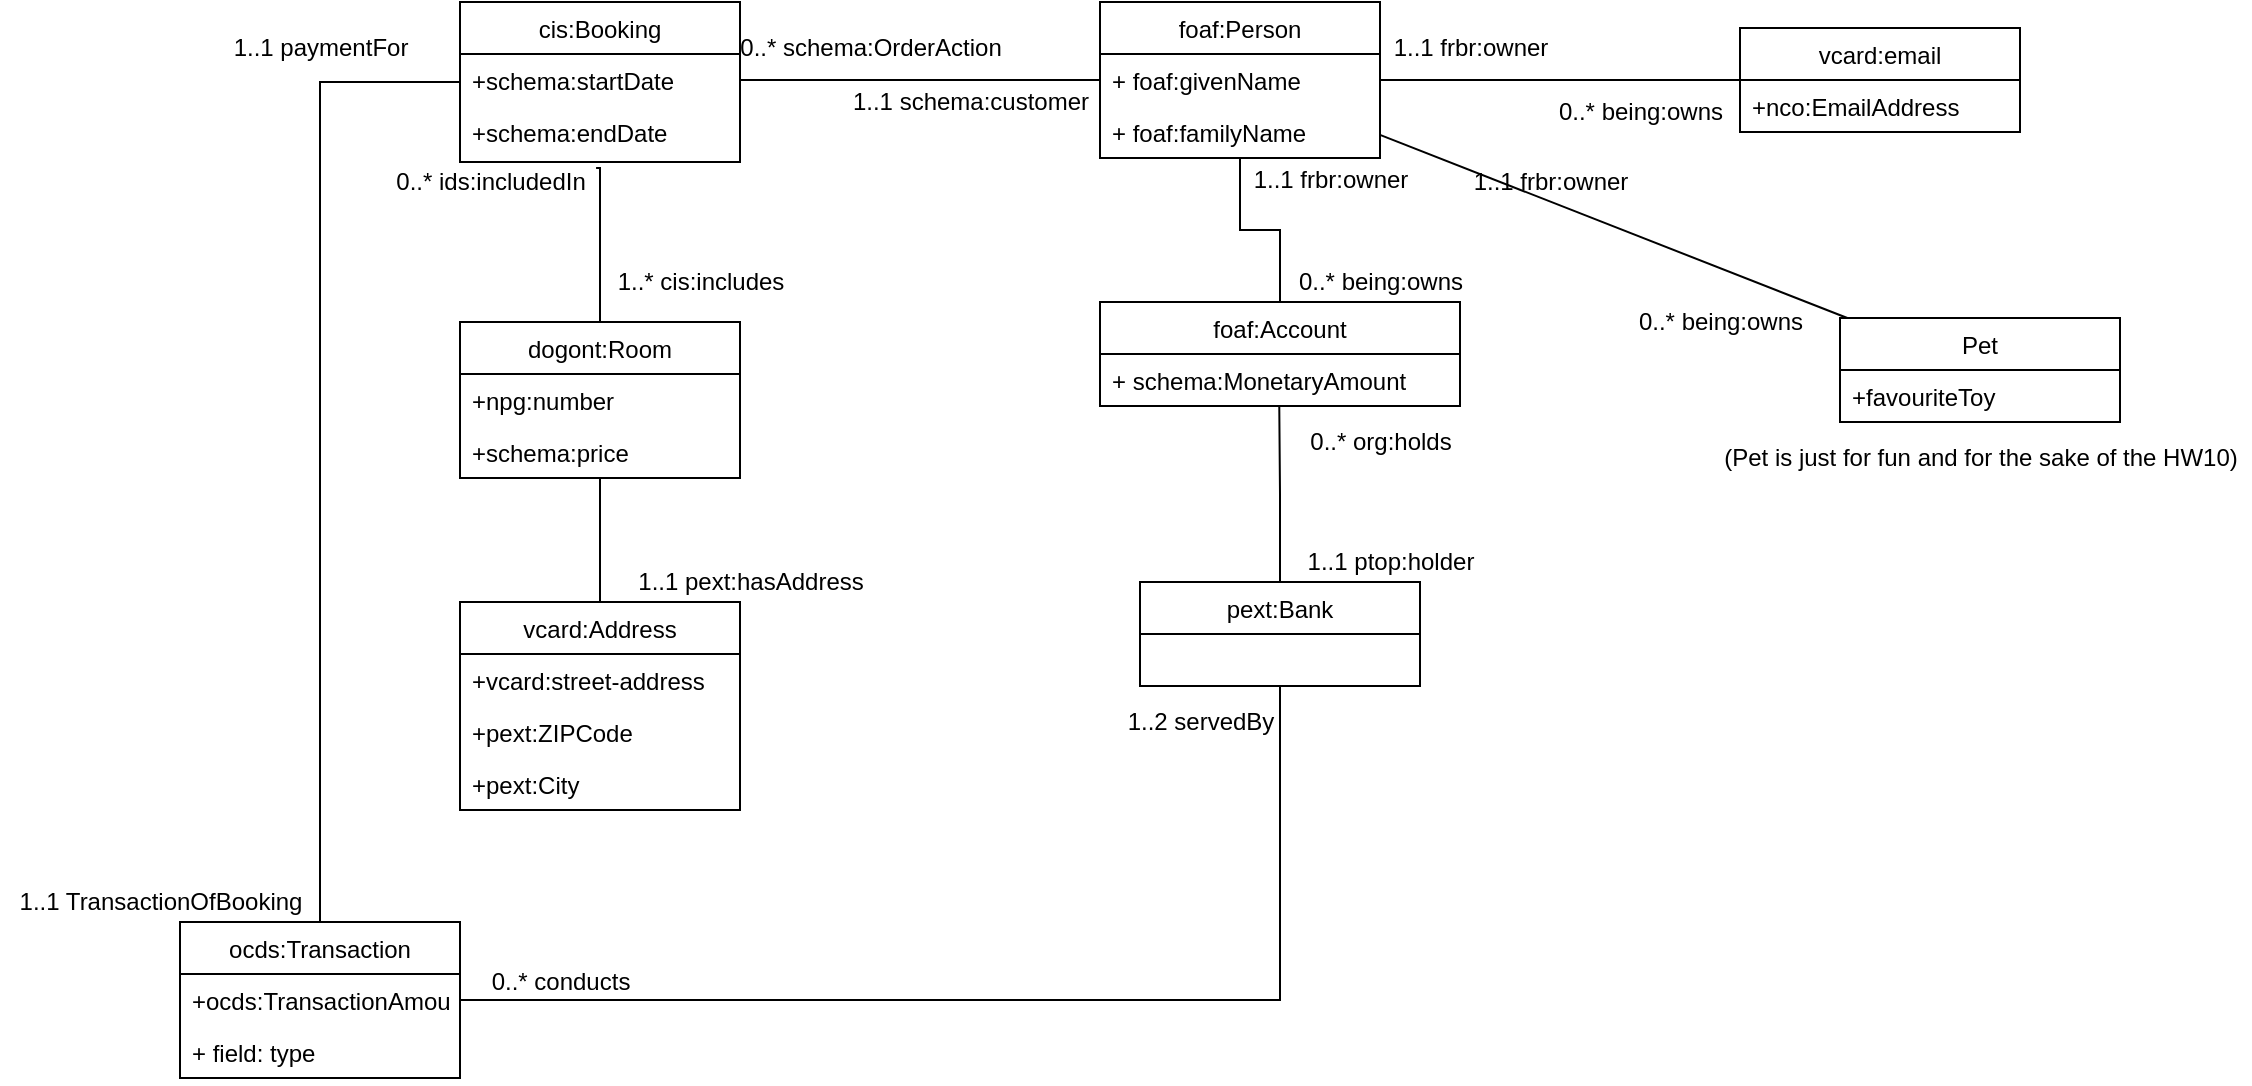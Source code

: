 <mxfile version="17.4.4" type="device"><diagram id="TFBB2x6KKCTlGxTjLLA6" name="Page-1"><mxGraphModel dx="1459" dy="356" grid="1" gridSize="10" guides="1" tooltips="1" connect="1" arrows="1" fold="1" page="1" pageScale="1" pageWidth="850" pageHeight="1100" math="0" shadow="0"><root><mxCell id="0"/><mxCell id="1" parent="0"/><mxCell id="osnWQ4Af5xCAXcXtiVF1-34" style="edgeStyle=orthogonalEdgeStyle;rounded=0;orthogonalLoop=1;jettySize=auto;html=1;entryX=0.5;entryY=0;entryDx=0;entryDy=0;endArrow=none;endFill=0;" parent="1" source="osnWQ4Af5xCAXcXtiVF1-1" target="osnWQ4Af5xCAXcXtiVF1-22" edge="1"><mxGeometry relative="1" as="geometry"/></mxCell><mxCell id="ue7yvaSsYx20vbDW1toY-18" style="rounded=0;orthogonalLoop=1;jettySize=auto;html=1;endArrow=none;endFill=0;" edge="1" parent="1" source="osnWQ4Af5xCAXcXtiVF1-1" target="ue7yvaSsYx20vbDW1toY-14"><mxGeometry relative="1" as="geometry"/></mxCell><mxCell id="osnWQ4Af5xCAXcXtiVF1-1" value="foaf:Person" style="swimlane;fontStyle=0;childLayout=stackLayout;horizontal=1;startSize=26;fillColor=none;horizontalStack=0;resizeParent=1;resizeParentMax=0;resizeLast=0;collapsible=1;marginBottom=0;" parent="1" vertex="1"><mxGeometry x="480" y="20" width="140" height="78" as="geometry"/></mxCell><mxCell id="osnWQ4Af5xCAXcXtiVF1-2" value="+ foaf:givenName" style="text;strokeColor=none;fillColor=none;align=left;verticalAlign=top;spacingLeft=4;spacingRight=4;overflow=hidden;rotatable=0;points=[[0,0.5],[1,0.5]];portConstraint=eastwest;" parent="osnWQ4Af5xCAXcXtiVF1-1" vertex="1"><mxGeometry y="26" width="140" height="26" as="geometry"/></mxCell><mxCell id="osnWQ4Af5xCAXcXtiVF1-3" value="+ foaf:familyName" style="text;strokeColor=none;fillColor=none;align=left;verticalAlign=top;spacingLeft=4;spacingRight=4;overflow=hidden;rotatable=0;points=[[0,0.5],[1,0.5]];portConstraint=eastwest;" parent="osnWQ4Af5xCAXcXtiVF1-1" vertex="1"><mxGeometry y="52" width="140" height="26" as="geometry"/></mxCell><mxCell id="ue7yvaSsYx20vbDW1toY-8" style="edgeStyle=orthogonalEdgeStyle;rounded=0;orthogonalLoop=1;jettySize=auto;html=1;entryX=0.5;entryY=0;entryDx=0;entryDy=0;endArrow=none;endFill=0;" edge="1" parent="1" source="osnWQ4Af5xCAXcXtiVF1-5" target="osnWQ4Af5xCAXcXtiVF1-30"><mxGeometry relative="1" as="geometry"><Array as="points"><mxPoint x="90" y="60"/></Array></mxGeometry></mxCell><mxCell id="osnWQ4Af5xCAXcXtiVF1-5" value="cis:Booking" style="swimlane;fontStyle=0;childLayout=stackLayout;horizontal=1;startSize=26;fillColor=none;horizontalStack=0;resizeParent=1;resizeParentMax=0;resizeLast=0;collapsible=1;marginBottom=0;" parent="1" vertex="1"><mxGeometry x="160" y="20" width="140" height="80" as="geometry"/></mxCell><mxCell id="osnWQ4Af5xCAXcXtiVF1-6" value="+schema:startDate" style="text;strokeColor=none;fillColor=none;align=left;verticalAlign=top;spacingLeft=4;spacingRight=4;overflow=hidden;rotatable=0;points=[[0,0.5],[1,0.5]];portConstraint=eastwest;" parent="osnWQ4Af5xCAXcXtiVF1-5" vertex="1"><mxGeometry y="26" width="140" height="26" as="geometry"/></mxCell><mxCell id="osnWQ4Af5xCAXcXtiVF1-7" value="+schema:endDate" style="text;strokeColor=none;fillColor=none;align=left;verticalAlign=top;spacingLeft=4;spacingRight=4;overflow=hidden;rotatable=0;points=[[0,0.5],[1,0.5]];portConstraint=eastwest;" parent="osnWQ4Af5xCAXcXtiVF1-5" vertex="1"><mxGeometry y="52" width="140" height="28" as="geometry"/></mxCell><mxCell id="ue7yvaSsYx20vbDW1toY-5" style="edgeStyle=orthogonalEdgeStyle;rounded=0;orthogonalLoop=1;jettySize=auto;html=1;entryX=0.5;entryY=0;entryDx=0;entryDy=0;endArrow=none;endFill=0;" edge="1" parent="1" source="osnWQ4Af5xCAXcXtiVF1-9" target="osnWQ4Af5xCAXcXtiVF1-14"><mxGeometry relative="1" as="geometry"/></mxCell><mxCell id="osnWQ4Af5xCAXcXtiVF1-9" value="dogont:Room" style="swimlane;fontStyle=0;childLayout=stackLayout;horizontal=1;startSize=26;fillColor=none;horizontalStack=0;resizeParent=1;resizeParentMax=0;resizeLast=0;collapsible=1;marginBottom=0;" parent="1" vertex="1"><mxGeometry x="160" y="180" width="140" height="78" as="geometry"/></mxCell><mxCell id="osnWQ4Af5xCAXcXtiVF1-10" value="+npg:number" style="text;strokeColor=none;fillColor=none;align=left;verticalAlign=top;spacingLeft=4;spacingRight=4;overflow=hidden;rotatable=0;points=[[0,0.5],[1,0.5]];portConstraint=eastwest;" parent="osnWQ4Af5xCAXcXtiVF1-9" vertex="1"><mxGeometry y="26" width="140" height="26" as="geometry"/></mxCell><mxCell id="osnWQ4Af5xCAXcXtiVF1-13" value="+schema:price" style="text;strokeColor=none;fillColor=none;align=left;verticalAlign=top;spacingLeft=4;spacingRight=4;overflow=hidden;rotatable=0;points=[[0,0.5],[1,0.5]];portConstraint=eastwest;" parent="osnWQ4Af5xCAXcXtiVF1-9" vertex="1"><mxGeometry y="52" width="140" height="26" as="geometry"/></mxCell><mxCell id="osnWQ4Af5xCAXcXtiVF1-14" value="vcard:Address" style="swimlane;fontStyle=0;childLayout=stackLayout;horizontal=1;startSize=26;fillColor=none;horizontalStack=0;resizeParent=1;resizeParentMax=0;resizeLast=0;collapsible=1;marginBottom=0;" parent="1" vertex="1"><mxGeometry x="160" y="320" width="140" height="104" as="geometry"/></mxCell><mxCell id="osnWQ4Af5xCAXcXtiVF1-15" value="+vcard:street-address" style="text;strokeColor=none;fillColor=none;align=left;verticalAlign=top;spacingLeft=4;spacingRight=4;overflow=hidden;rotatable=0;points=[[0,0.5],[1,0.5]];portConstraint=eastwest;" parent="osnWQ4Af5xCAXcXtiVF1-14" vertex="1"><mxGeometry y="26" width="140" height="26" as="geometry"/></mxCell><mxCell id="osnWQ4Af5xCAXcXtiVF1-16" value="+pext:ZIPCode" style="text;strokeColor=none;fillColor=none;align=left;verticalAlign=top;spacingLeft=4;spacingRight=4;overflow=hidden;rotatable=0;points=[[0,0.5],[1,0.5]];portConstraint=eastwest;" parent="osnWQ4Af5xCAXcXtiVF1-14" vertex="1"><mxGeometry y="52" width="140" height="26" as="geometry"/></mxCell><mxCell id="osnWQ4Af5xCAXcXtiVF1-17" value="+pext:City" style="text;strokeColor=none;fillColor=none;align=left;verticalAlign=top;spacingLeft=4;spacingRight=4;overflow=hidden;rotatable=0;points=[[0,0.5],[1,0.5]];portConstraint=eastwest;" parent="osnWQ4Af5xCAXcXtiVF1-14" vertex="1"><mxGeometry y="78" width="140" height="26" as="geometry"/></mxCell><mxCell id="osnWQ4Af5xCAXcXtiVF1-40" style="edgeStyle=orthogonalEdgeStyle;rounded=0;orthogonalLoop=1;jettySize=auto;html=1;entryX=0.498;entryY=1.007;entryDx=0;entryDy=0;entryPerimeter=0;endArrow=none;endFill=0;" parent="1" source="osnWQ4Af5xCAXcXtiVF1-18" target="osnWQ4Af5xCAXcXtiVF1-23" edge="1"><mxGeometry relative="1" as="geometry"/></mxCell><mxCell id="ue7yvaSsYx20vbDW1toY-11" style="edgeStyle=orthogonalEdgeStyle;rounded=0;orthogonalLoop=1;jettySize=auto;html=1;entryX=1;entryY=0.5;entryDx=0;entryDy=0;endArrow=none;endFill=0;" edge="1" parent="1" source="osnWQ4Af5xCAXcXtiVF1-18" target="osnWQ4Af5xCAXcXtiVF1-31"><mxGeometry relative="1" as="geometry"/></mxCell><mxCell id="osnWQ4Af5xCAXcXtiVF1-18" value="pext:Bank" style="swimlane;fontStyle=0;childLayout=stackLayout;horizontal=1;startSize=26;fillColor=none;horizontalStack=0;resizeParent=1;resizeParentMax=0;resizeLast=0;collapsible=1;marginBottom=0;" parent="1" vertex="1"><mxGeometry x="500" y="310" width="140" height="52" as="geometry"/></mxCell><mxCell id="osnWQ4Af5xCAXcXtiVF1-22" value="foaf:Account" style="swimlane;fontStyle=0;childLayout=stackLayout;horizontal=1;startSize=26;fillColor=none;horizontalStack=0;resizeParent=1;resizeParentMax=0;resizeLast=0;collapsible=1;marginBottom=0;" parent="1" vertex="1"><mxGeometry x="480" y="170" width="180" height="52" as="geometry"/></mxCell><mxCell id="osnWQ4Af5xCAXcXtiVF1-23" value="+ schema:MonetaryAmount" style="text;strokeColor=none;fillColor=none;align=left;verticalAlign=top;spacingLeft=4;spacingRight=4;overflow=hidden;rotatable=0;points=[[0,0.5],[1,0.5]];portConstraint=eastwest;" parent="osnWQ4Af5xCAXcXtiVF1-22" vertex="1"><mxGeometry y="26" width="180" height="26" as="geometry"/></mxCell><mxCell id="osnWQ4Af5xCAXcXtiVF1-26" value="vcard:email" style="swimlane;fontStyle=0;childLayout=stackLayout;horizontal=1;startSize=26;fillColor=none;horizontalStack=0;resizeParent=1;resizeParentMax=0;resizeLast=0;collapsible=1;marginBottom=0;" parent="1" vertex="1"><mxGeometry x="800" y="33" width="140" height="52" as="geometry"/></mxCell><mxCell id="osnWQ4Af5xCAXcXtiVF1-27" value="+nco:EmailAddress" style="text;strokeColor=none;fillColor=none;align=left;verticalAlign=top;spacingLeft=4;spacingRight=4;overflow=hidden;rotatable=0;points=[[0,0.5],[1,0.5]];portConstraint=eastwest;" parent="osnWQ4Af5xCAXcXtiVF1-26" vertex="1"><mxGeometry y="26" width="140" height="26" as="geometry"/></mxCell><mxCell id="osnWQ4Af5xCAXcXtiVF1-30" value="ocds:Transaction" style="swimlane;fontStyle=0;childLayout=stackLayout;horizontal=1;startSize=26;fillColor=none;horizontalStack=0;resizeParent=1;resizeParentMax=0;resizeLast=0;collapsible=1;marginBottom=0;" parent="1" vertex="1"><mxGeometry x="20" y="480" width="140" height="78" as="geometry"/></mxCell><mxCell id="osnWQ4Af5xCAXcXtiVF1-31" value="+ocds:TransactionAmount" style="text;strokeColor=none;fillColor=none;align=left;verticalAlign=top;spacingLeft=4;spacingRight=4;overflow=hidden;rotatable=0;points=[[0,0.5],[1,0.5]];portConstraint=eastwest;" parent="osnWQ4Af5xCAXcXtiVF1-30" vertex="1"><mxGeometry y="26" width="140" height="26" as="geometry"/></mxCell><mxCell id="osnWQ4Af5xCAXcXtiVF1-33" value="+ field: type" style="text;strokeColor=none;fillColor=none;align=left;verticalAlign=top;spacingLeft=4;spacingRight=4;overflow=hidden;rotatable=0;points=[[0,0.5],[1,0.5]];portConstraint=eastwest;" parent="osnWQ4Af5xCAXcXtiVF1-30" vertex="1"><mxGeometry y="52" width="140" height="26" as="geometry"/></mxCell><mxCell id="osnWQ4Af5xCAXcXtiVF1-35" value="1..1 frbr:owner" style="text;html=1;align=center;verticalAlign=middle;resizable=0;points=[];autosize=1;strokeColor=none;fillColor=none;" parent="1" vertex="1"><mxGeometry x="550" y="99" width="90" height="20" as="geometry"/></mxCell><mxCell id="osnWQ4Af5xCAXcXtiVF1-36" value="0..* being:owns" style="text;html=1;align=center;verticalAlign=middle;resizable=0;points=[];autosize=1;strokeColor=none;fillColor=none;" parent="1" vertex="1"><mxGeometry x="570" y="150" width="100" height="20" as="geometry"/></mxCell><mxCell id="osnWQ4Af5xCAXcXtiVF1-37" style="edgeStyle=orthogonalEdgeStyle;rounded=0;orthogonalLoop=1;jettySize=auto;html=1;entryX=0;entryY=0.5;entryDx=0;entryDy=0;endArrow=none;endFill=0;" parent="1" source="osnWQ4Af5xCAXcXtiVF1-2" target="osnWQ4Af5xCAXcXtiVF1-26" edge="1"><mxGeometry relative="1" as="geometry"/></mxCell><mxCell id="osnWQ4Af5xCAXcXtiVF1-38" value="1..1 frbr:owner" style="text;html=1;align=center;verticalAlign=middle;resizable=0;points=[];autosize=1;strokeColor=none;fillColor=none;" parent="1" vertex="1"><mxGeometry x="620" y="33" width="90" height="20" as="geometry"/></mxCell><mxCell id="osnWQ4Af5xCAXcXtiVF1-39" value="0..* being:owns" style="text;html=1;align=center;verticalAlign=middle;resizable=0;points=[];autosize=1;strokeColor=none;fillColor=none;" parent="1" vertex="1"><mxGeometry x="700" y="65" width="100" height="20" as="geometry"/></mxCell><mxCell id="osnWQ4Af5xCAXcXtiVF1-42" value="0..* org:holds" style="text;html=1;align=center;verticalAlign=middle;resizable=0;points=[];autosize=1;strokeColor=none;fillColor=none;" parent="1" vertex="1"><mxGeometry x="575" y="230" width="90" height="20" as="geometry"/></mxCell><mxCell id="osnWQ4Af5xCAXcXtiVF1-43" value="1..1 ptop:holder" style="text;html=1;align=center;verticalAlign=middle;resizable=0;points=[];autosize=1;strokeColor=none;fillColor=none;" parent="1" vertex="1"><mxGeometry x="575" y="290" width="100" height="20" as="geometry"/></mxCell><mxCell id="osnWQ4Af5xCAXcXtiVF1-44" style="edgeStyle=orthogonalEdgeStyle;rounded=0;orthogonalLoop=1;jettySize=auto;html=1;entryX=0;entryY=0.5;entryDx=0;entryDy=0;endArrow=none;endFill=0;" parent="1" source="osnWQ4Af5xCAXcXtiVF1-6" target="osnWQ4Af5xCAXcXtiVF1-2" edge="1"><mxGeometry relative="1" as="geometry"/></mxCell><mxCell id="osnWQ4Af5xCAXcXtiVF1-46" value="0..* schema:OrderAction" style="text;html=1;align=center;verticalAlign=middle;resizable=0;points=[];autosize=1;strokeColor=none;fillColor=none;" parent="1" vertex="1"><mxGeometry x="290" y="33" width="150" height="20" as="geometry"/></mxCell><mxCell id="ue7yvaSsYx20vbDW1toY-1" value="1..1 schema:customer" style="text;html=1;align=center;verticalAlign=middle;resizable=0;points=[];autosize=1;strokeColor=none;fillColor=none;" vertex="1" parent="1"><mxGeometry x="350" y="60" width="130" height="20" as="geometry"/></mxCell><mxCell id="ue7yvaSsYx20vbDW1toY-2" style="edgeStyle=orthogonalEdgeStyle;rounded=0;orthogonalLoop=1;jettySize=auto;html=1;exitX=0.486;exitY=1.107;exitDx=0;exitDy=0;exitPerimeter=0;endArrow=none;endFill=0;" edge="1" parent="1" source="osnWQ4Af5xCAXcXtiVF1-7" target="osnWQ4Af5xCAXcXtiVF1-9"><mxGeometry relative="1" as="geometry"><Array as="points"><mxPoint x="230" y="103"/></Array></mxGeometry></mxCell><mxCell id="ue7yvaSsYx20vbDW1toY-3" value="1..* cis:includes" style="text;html=1;align=center;verticalAlign=middle;resizable=0;points=[];autosize=1;strokeColor=none;fillColor=none;" vertex="1" parent="1"><mxGeometry x="230" y="150" width="100" height="20" as="geometry"/></mxCell><mxCell id="ue7yvaSsYx20vbDW1toY-4" value="0..* ids:includedIn" style="text;html=1;align=center;verticalAlign=middle;resizable=0;points=[];autosize=1;strokeColor=none;fillColor=none;" vertex="1" parent="1"><mxGeometry x="120" y="100" width="110" height="20" as="geometry"/></mxCell><mxCell id="ue7yvaSsYx20vbDW1toY-6" value="1..1 pext:hasAddress" style="text;html=1;align=center;verticalAlign=middle;resizable=0;points=[];autosize=1;strokeColor=none;fillColor=none;" vertex="1" parent="1"><mxGeometry x="240" y="300" width="130" height="20" as="geometry"/></mxCell><mxCell id="ue7yvaSsYx20vbDW1toY-9" value="1..1 paymentFor" style="text;html=1;align=center;verticalAlign=middle;resizable=0;points=[];autosize=1;strokeColor=none;fillColor=none;" vertex="1" parent="1"><mxGeometry x="40" y="33" width="100" height="20" as="geometry"/></mxCell><mxCell id="ue7yvaSsYx20vbDW1toY-10" value="1..1 TransactionOfBooking" style="text;html=1;align=center;verticalAlign=middle;resizable=0;points=[];autosize=1;strokeColor=none;fillColor=none;" vertex="1" parent="1"><mxGeometry x="-70" y="460" width="160" height="20" as="geometry"/></mxCell><mxCell id="ue7yvaSsYx20vbDW1toY-12" value="1..2 servedBy" style="text;html=1;align=center;verticalAlign=middle;resizable=0;points=[];autosize=1;strokeColor=none;fillColor=none;" vertex="1" parent="1"><mxGeometry x="485" y="370" width="90" height="20" as="geometry"/></mxCell><mxCell id="ue7yvaSsYx20vbDW1toY-13" value="0..* conducts" style="text;html=1;align=center;verticalAlign=middle;resizable=0;points=[];autosize=1;strokeColor=none;fillColor=none;" vertex="1" parent="1"><mxGeometry x="170" y="500" width="80" height="20" as="geometry"/></mxCell><mxCell id="ue7yvaSsYx20vbDW1toY-14" value="Pet" style="swimlane;fontStyle=0;childLayout=stackLayout;horizontal=1;startSize=26;fillColor=none;horizontalStack=0;resizeParent=1;resizeParentMax=0;resizeLast=0;collapsible=1;marginBottom=0;" vertex="1" parent="1"><mxGeometry x="850" y="178" width="140" height="52" as="geometry"/></mxCell><mxCell id="ue7yvaSsYx20vbDW1toY-15" value="+favouriteToy" style="text;strokeColor=none;fillColor=none;align=left;verticalAlign=top;spacingLeft=4;spacingRight=4;overflow=hidden;rotatable=0;points=[[0,0.5],[1,0.5]];portConstraint=eastwest;" vertex="1" parent="ue7yvaSsYx20vbDW1toY-14"><mxGeometry y="26" width="140" height="26" as="geometry"/></mxCell><mxCell id="ue7yvaSsYx20vbDW1toY-19" value="1..1 frbr:owner" style="text;html=1;align=center;verticalAlign=middle;resizable=0;points=[];autosize=1;strokeColor=none;fillColor=none;" vertex="1" parent="1"><mxGeometry x="660" y="100" width="90" height="20" as="geometry"/></mxCell><mxCell id="ue7yvaSsYx20vbDW1toY-20" value="0..* being:owns" style="text;html=1;align=center;verticalAlign=middle;resizable=0;points=[];autosize=1;strokeColor=none;fillColor=none;" vertex="1" parent="1"><mxGeometry x="740" y="170" width="100" height="20" as="geometry"/></mxCell><mxCell id="ue7yvaSsYx20vbDW1toY-21" value="(Pet is just for fun and for the sake of the HW10)" style="text;html=1;align=center;verticalAlign=middle;resizable=0;points=[];autosize=1;strokeColor=none;fillColor=none;" vertex="1" parent="1"><mxGeometry x="785" y="238" width="270" height="20" as="geometry"/></mxCell></root></mxGraphModel></diagram></mxfile>